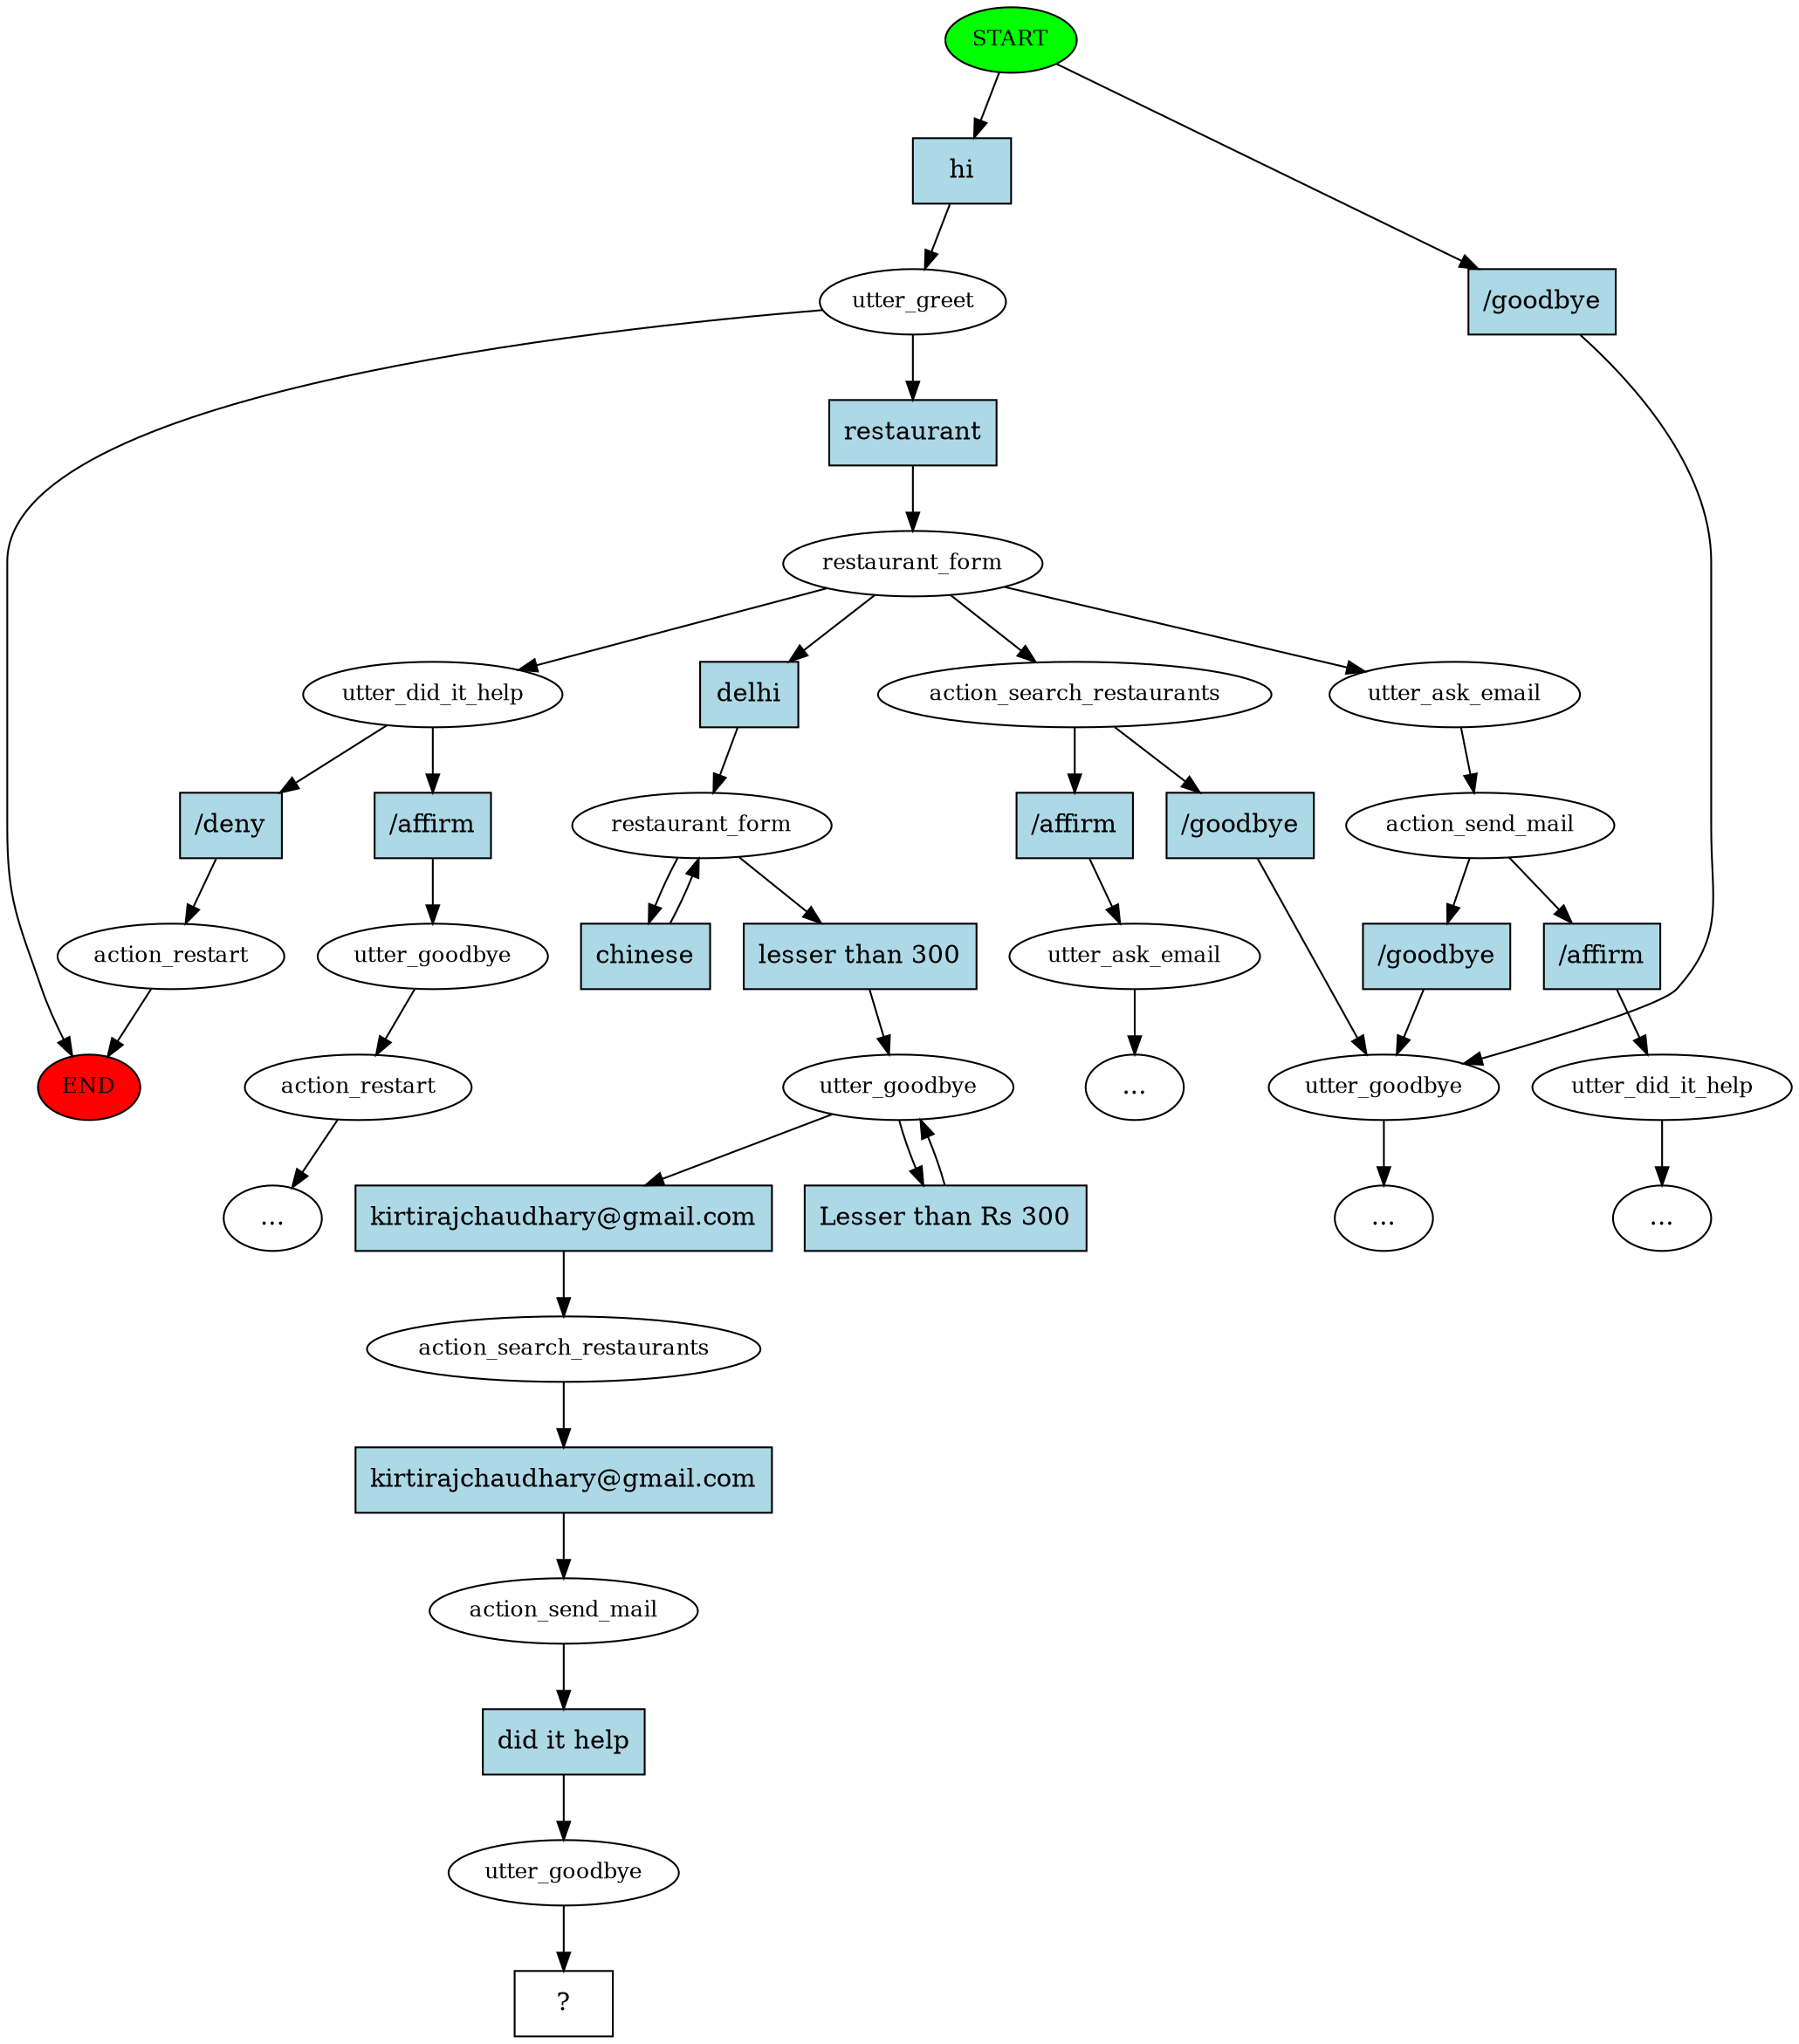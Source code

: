 digraph  {
0 [class="start active", fillcolor=green, fontsize=12, label=START, style=filled];
"-1" [class=end, fillcolor=red, fontsize=12, label=END, style=filled];
1 [class=active, fontsize=12, label=utter_greet];
2 [class=active, fontsize=12, label=restaurant_form];
3 [class="", fontsize=12, label=action_search_restaurants];
4 [class="", fontsize=12, label=utter_goodbye];
8 [class="", fontsize=12, label=utter_ask_email];
"-4" [class=ellipsis, label="..."];
11 [class="", fontsize=12, label=utter_ask_email];
12 [class="", fontsize=12, label=action_send_mail];
18 [class="", fontsize=12, label=utter_did_it_help];
"-7" [class=ellipsis, label="..."];
26 [class="", fontsize=12, label=utter_did_it_help];
27 [class="", fontsize=12, label=utter_goodbye];
28 [class="", fontsize=12, label=action_restart];
"-8" [class=ellipsis, label="..."];
32 [class="", fontsize=12, label=action_restart];
"-9" [class=ellipsis, label="..."];
37 [class=active, fontsize=12, label=restaurant_form];
39 [class=active, fontsize=12, label=utter_goodbye];
41 [class=active, fontsize=12, label=action_search_restaurants];
42 [class=active, fontsize=12, label=action_send_mail];
43 [class=active, fontsize=12, label=utter_goodbye];
44 [class="intent dashed active", label="  ?  ", shape=rect];
45 [class="intent active", fillcolor=lightblue, label=hi, shape=rect, style=filled];
46 [class=intent, fillcolor=lightblue, label="/goodbye", shape=rect, style=filled];
47 [class="intent active", fillcolor=lightblue, label=restaurant, shape=rect, style=filled];
48 [class="intent active", fillcolor=lightblue, label=delhi, shape=rect, style=filled];
49 [class=intent, fillcolor=lightblue, label="/goodbye", shape=rect, style=filled];
50 [class=intent, fillcolor=lightblue, label="/affirm", shape=rect, style=filled];
51 [class=intent, fillcolor=lightblue, label="/goodbye", shape=rect, style=filled];
52 [class=intent, fillcolor=lightblue, label="/affirm", shape=rect, style=filled];
53 [class=intent, fillcolor=lightblue, label="/affirm", shape=rect, style=filled];
54 [class=intent, fillcolor=lightblue, label="/deny", shape=rect, style=filled];
55 [class="intent active", fillcolor=lightblue, label="lesser\ than\ 300", shape=rect, style=filled];
56 [class="intent active", fillcolor=lightblue, label=chinese, shape=rect, style=filled];
57 [class="intent active", fillcolor=lightblue, label="kirtirajchaudhary@gmail\.com", shape=rect, style=filled];
58 [class="intent active", fillcolor=lightblue, label="Lesser\ than\ Rs\ 300", shape=rect, style=filled];
59 [class="intent active", fillcolor=lightblue, label="kirtirajchaudhary@gmail\.com", shape=rect, style=filled];
60 [class="intent active", fillcolor=lightblue, label="did\ it\ help", shape=rect, style=filled];
0 -> 45  [class=active, key=0];
0 -> 46  [class="", key=0];
1 -> "-1"  [class="", key=NONE, label=""];
1 -> 47  [class=active, key=0];
2 -> 3  [class="", key=NONE, label=""];
2 -> 11  [class="", key=NONE, label=""];
2 -> 26  [class="", key=NONE, label=""];
2 -> 48  [class=active, key=0];
3 -> 49  [class="", key=0];
3 -> 50  [class="", key=0];
4 -> "-9"  [class="", key=NONE, label=""];
8 -> "-4"  [class="", key=NONE, label=""];
11 -> 12  [class="", key=NONE, label=""];
12 -> 51  [class="", key=0];
12 -> 52  [class="", key=0];
18 -> "-7"  [class="", key=NONE, label=""];
26 -> 53  [class="", key=0];
26 -> 54  [class="", key=0];
27 -> 28  [class="", key=NONE, label=""];
28 -> "-8"  [class="", key=NONE, label=""];
32 -> "-1"  [class="", key=NONE, label=""];
37 -> 55  [class=active, key=0];
37 -> 56  [class=active, key=0];
39 -> 57  [class=active, key=0];
39 -> 58  [class=active, key=0];
41 -> 59  [class=active, key=0];
42 -> 60  [class=active, key=0];
43 -> 44  [class=active, key=NONE, label=""];
45 -> 1  [class=active, key=0];
46 -> 4  [class="", key=0];
47 -> 2  [class=active, key=0];
48 -> 37  [class=active, key=0];
49 -> 4  [class="", key=0];
50 -> 8  [class="", key=0];
51 -> 4  [class="", key=0];
52 -> 18  [class="", key=0];
53 -> 27  [class="", key=0];
54 -> 32  [class="", key=0];
55 -> 39  [class=active, key=0];
56 -> 37  [class=active, key=0];
57 -> 41  [class=active, key=0];
58 -> 39  [class=active, key=0];
59 -> 42  [class=active, key=0];
60 -> 43  [class=active, key=0];
}
